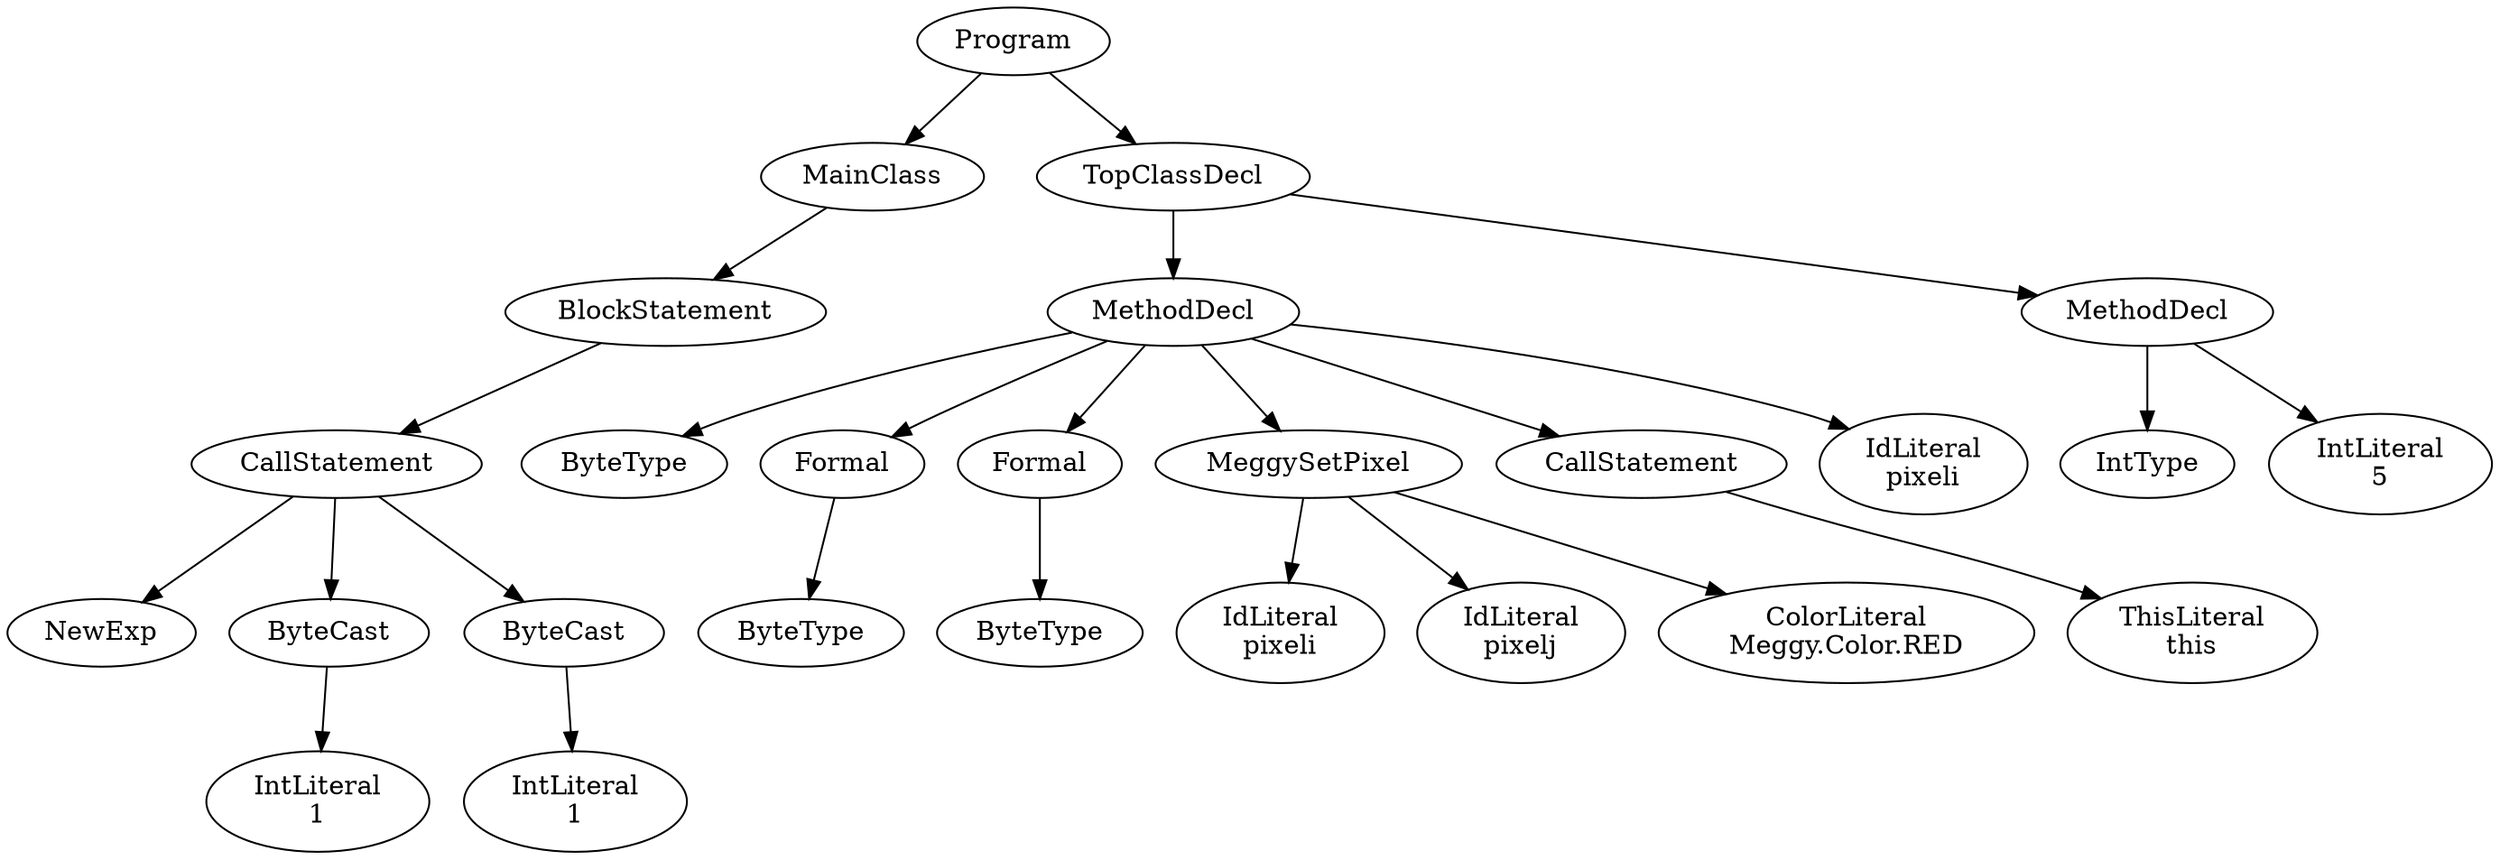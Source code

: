 digraph ASTGraph {
0 [ label="Program" ];
1 [ label="MainClass" ];
0 -> 1
2 [ label="BlockStatement" ];
1 -> 2
3 [ label="CallStatement" ];
2 -> 3
4 [ label="NewExp" ];
3 -> 4
5 [ label="ByteCast" ];
3 -> 5
6 [ label="IntLiteral\n1" ];
5 -> 6
7 [ label="ByteCast" ];
3 -> 7
8 [ label="IntLiteral\n1" ];
7 -> 8
9 [ label="TopClassDecl" ];
0 -> 9
10 [ label="MethodDecl" ];
9 -> 10
11 [ label="ByteType" ];
10 -> 11
12 [ label="Formal" ];
10 -> 12
13 [ label="ByteType" ];
12 -> 13
14 [ label="Formal" ];
10 -> 14
15 [ label="ByteType" ];
14 -> 15
16 [ label="MeggySetPixel" ];
10 -> 16
17 [ label="IdLiteral\npixeli" ];
16 -> 17
18 [ label="IdLiteral\npixelj" ];
16 -> 18
19 [ label="ColorLiteral\nMeggy.Color.RED" ];
16 -> 19
20 [ label="CallStatement" ];
10 -> 20
21 [ label="ThisLiteral\nthis" ];
20 -> 21
22 [ label="IdLiteral\npixeli" ];
10 -> 22
23 [ label="MethodDecl" ];
9 -> 23
24 [ label="IntType" ];
23 -> 24
25 [ label="IntLiteral\n5" ];
23 -> 25
}
